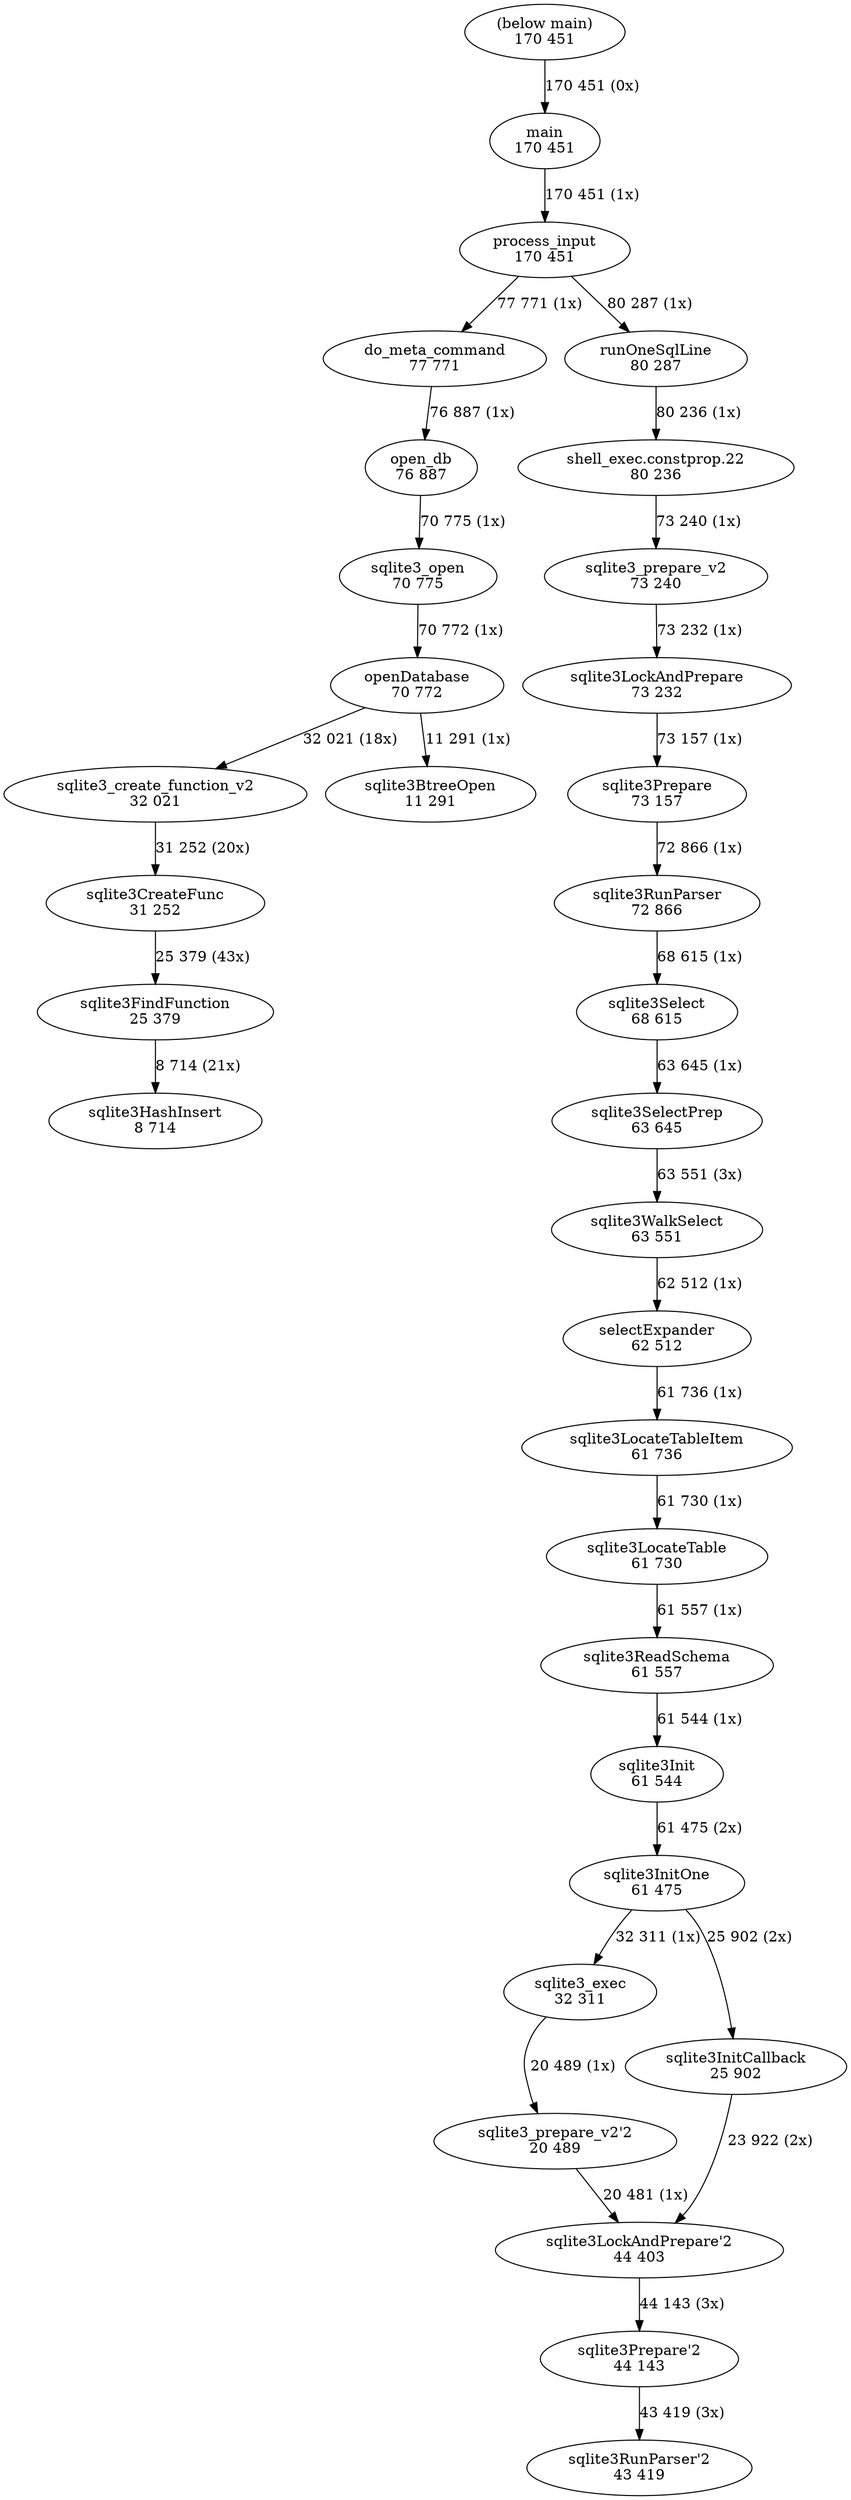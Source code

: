 digraph "callgraph" {
  F14687a8 [label="sqlite3Select\n68 615"];
  F14691b8 [label="sqlite3SelectPrep\n63 645"];
  F1477648 [label="sqlite3LocateTableItem\n61 736"];
  F147e528 [label="sqlite3LocateTable\n61 730"];
  F14a1b58 [label="sqlite3CreateFunc\n31 252"];
  F14a2118 [label="sqlite3FindFunction\n25 379"];
  F14a38e8 [label="sqlite3LockAndPrepare\n73 232"];
  F14a4228 [label="sqlite3Prepare\n73 157"];
  F14a4728 [label="sqlite3LockAndPrepare'2\n44 403"];
  F14a4cb8 [label="sqlite3Prepare'2\n44 143"];
  F14a56d8 [label="sqlite3WalkSelect\n63 551"];
  F14a62f8 [label="selectExpander\n62 512"];
  F14a6fd8 [label="sqlite3HashInsert\n8 714"];
  F14a8258 [label="sqlite3RunParser\n72 866"];
  F14aa898 [label="sqlite3ReadSchema\n61 557"];
  F14aac78 [label="sqlite3Init\n61 544"];
  F14b8498 [label="sqlite3_create_function_v2\n32 021"];
  F14da398 [label="sqlite3_open\n70 775"];
  F14da798 [label="openDatabase\n70 772"];
  F14db5d8 [label="sqlite3BtreeOpen\n11 291"];
  F14de338 [label="sqlite3_prepare_v2\n73 240"];
  F14de838 [label="sqlite3_prepare_v2'2\n20 489"];
  F14e6918 [label="sqlite3_exec\n32 311"];
  F14e76e8 [label="sqlite3InitCallback\n25 902"];
  F1511ee8 [label="sqlite3RunParser'2\n43 419"];
  F1538118 [label="sqlite3InitOne\n61 475"];
  F159a498 [label="main\n170 451"];
  F159bb68 [label="process_input\n170 451"];
  F15a00c8 [label="do_meta_command\n77 771"];
  F15a0bb8 [label="runOneSqlLine\n80 287"];
  F15a28a8 [label="open_db\n76 887"];
  F15a36c8 [label="shell_exec.constprop.22\n80 236"];
  F163e358 [label="(below main)\n170 451"];
  F14687a8 -> F14691b8 [weight=2,label="63 645 (1x)"];
  F14691b8 -> F14a56d8 [weight=2,label="63 551 (3x)"];
  F1477648 -> F147e528 [weight=2,label="61 730 (1x)"];
  F147e528 -> F14aa898 [weight=2,label="61 557 (1x)"];
  F14a1b58 -> F14a2118 [weight=2,label="25 379 (43x)"];
  F14a2118 -> F14a6fd8 [weight=2,label="8 714 (21x)"];
  F14a38e8 -> F14a4228 [weight=2,label="73 157 (1x)"];
  F14a4228 -> F14a8258 [weight=2,label="72 866 (1x)"];
  F14a4728 -> F14a4cb8 [weight=2,label="44 143 (3x)"];
  F14a4cb8 -> F1511ee8 [weight=2,label="43 419 (3x)"];
  F14a56d8 -> F14a62f8 [weight=2,label="62 512 (1x)"];
  F14a62f8 -> F1477648 [weight=2,label="61 736 (1x)"];
  F14a8258 -> F14687a8 [weight=2,label="68 615 (1x)"];
  F14aa898 -> F14aac78 [weight=2,label="61 544 (1x)"];
  F14aac78 -> F1538118 [weight=2,label="61 475 (2x)"];
  F14b8498 -> F14a1b58 [weight=2,label="31 252 (20x)"];
  F14da398 -> F14da798 [weight=2,label="70 772 (1x)"];
  F14da798 -> F14b8498 [weight=2,label="32 021 (18x)"];
  F14da798 -> F14db5d8 [weight=2,label="11 291 (1x)"];
  F14de338 -> F14a38e8 [weight=2,label="73 232 (1x)"];
  F14de838 -> F14a4728 [weight=2,label="20 481 (1x)"];
  F14e6918 -> F14de838 [weight=2,label="20 489 (1x)"];
  F14e76e8 -> F14a4728 [weight=2,label="23 922 (2x)"];
  F1538118 -> F14e6918 [weight=2,label="32 311 (1x)"];
  F1538118 -> F14e76e8 [weight=2,label="25 902 (2x)"];
  F159a498 -> F159bb68 [weight=2,label="170 451 (1x)"];
  F159bb68 -> F15a00c8 [weight=2,label="77 771 (1x)"];
  F159bb68 -> F15a0bb8 [weight=2,label="80 287 (1x)"];
  F15a00c8 -> F15a28a8 [weight=2,label="76 887 (1x)"];
  F15a0bb8 -> F15a36c8 [weight=2,label="80 236 (1x)"];
  F15a28a8 -> F14da398 [weight=2,label="70 775 (1x)"];
  F15a36c8 -> F14de338 [weight=2,label="73 240 (1x)"];
  F163e358 -> F159a498 [weight=2,label="170 451 (0x)"];
}
